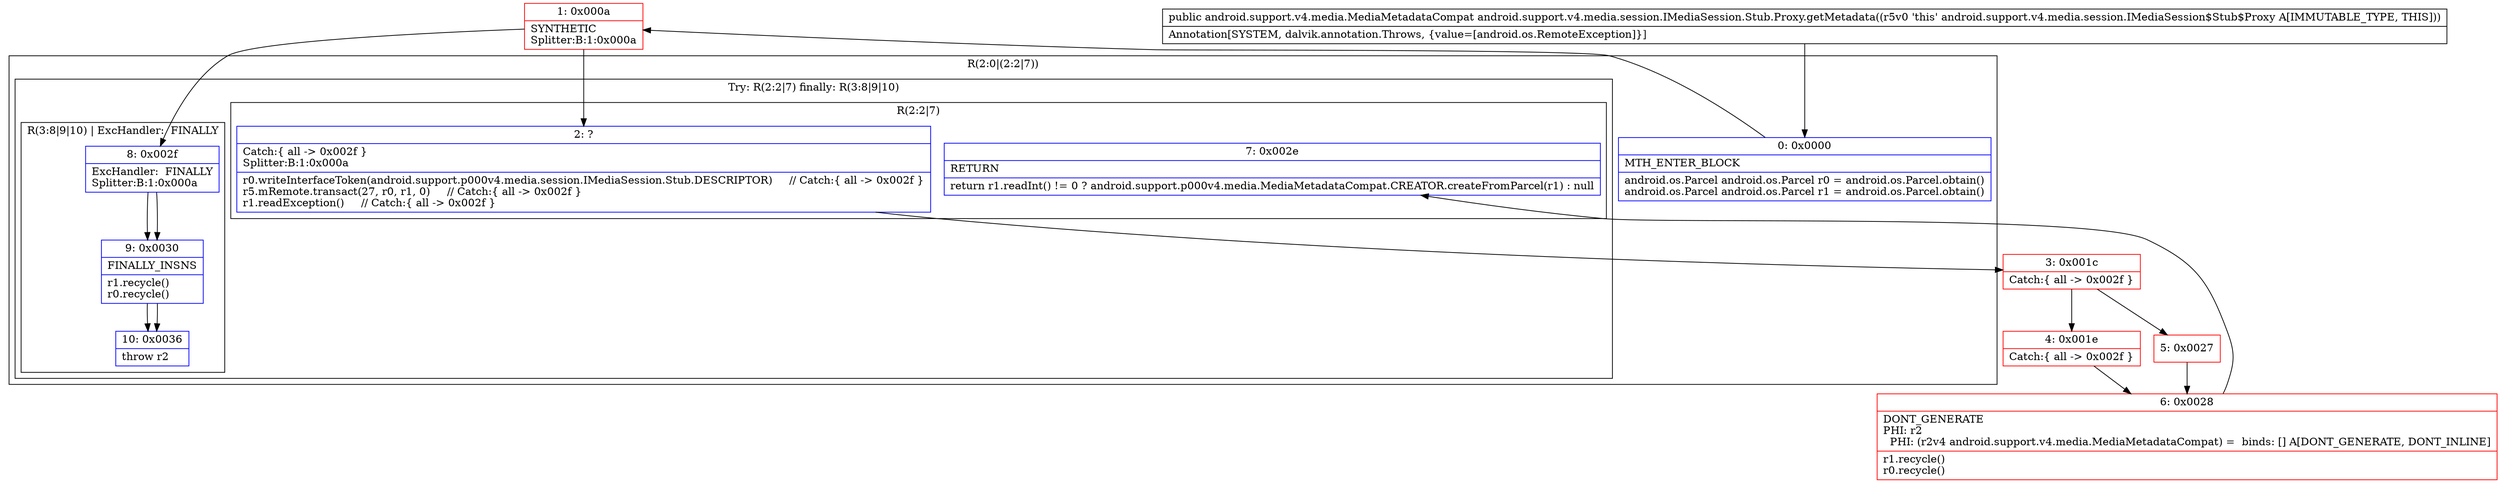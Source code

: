 digraph "CFG forandroid.support.v4.media.session.IMediaSession.Stub.Proxy.getMetadata()Landroid\/support\/v4\/media\/MediaMetadataCompat;" {
subgraph cluster_Region_474435668 {
label = "R(2:0|(2:2|7))";
node [shape=record,color=blue];
Node_0 [shape=record,label="{0\:\ 0x0000|MTH_ENTER_BLOCK\l|android.os.Parcel android.os.Parcel r0 = android.os.Parcel.obtain()\landroid.os.Parcel android.os.Parcel r1 = android.os.Parcel.obtain()\l}"];
subgraph cluster_TryCatchRegion_454034850 {
label = "Try: R(2:2|7) finally: R(3:8|9|10)";
node [shape=record,color=blue];
subgraph cluster_Region_1553042586 {
label = "R(2:2|7)";
node [shape=record,color=blue];
Node_2 [shape=record,label="{2\:\ ?|Catch:\{ all \-\> 0x002f \}\lSplitter:B:1:0x000a\l|r0.writeInterfaceToken(android.support.p000v4.media.session.IMediaSession.Stub.DESCRIPTOR)     \/\/ Catch:\{ all \-\> 0x002f \}\lr5.mRemote.transact(27, r0, r1, 0)     \/\/ Catch:\{ all \-\> 0x002f \}\lr1.readException()     \/\/ Catch:\{ all \-\> 0x002f \}\l}"];
Node_7 [shape=record,label="{7\:\ 0x002e|RETURN\l|return r1.readInt() != 0 ? android.support.p000v4.media.MediaMetadataCompat.CREATOR.createFromParcel(r1) : null\l}"];
}
subgraph cluster_Region_1583015591 {
label = "R(3:8|9|10) | ExcHandler:  FINALLY\l";
node [shape=record,color=blue];
Node_8 [shape=record,label="{8\:\ 0x002f|ExcHandler:  FINALLY\lSplitter:B:1:0x000a\l}"];
Node_9 [shape=record,label="{9\:\ 0x0030|FINALLY_INSNS\l|r1.recycle()\lr0.recycle()\l}"];
Node_10 [shape=record,label="{10\:\ 0x0036|throw r2\l}"];
}
}
}
subgraph cluster_Region_1583015591 {
label = "R(3:8|9|10) | ExcHandler:  FINALLY\l";
node [shape=record,color=blue];
Node_8 [shape=record,label="{8\:\ 0x002f|ExcHandler:  FINALLY\lSplitter:B:1:0x000a\l}"];
Node_9 [shape=record,label="{9\:\ 0x0030|FINALLY_INSNS\l|r1.recycle()\lr0.recycle()\l}"];
Node_10 [shape=record,label="{10\:\ 0x0036|throw r2\l}"];
}
Node_1 [shape=record,color=red,label="{1\:\ 0x000a|SYNTHETIC\lSplitter:B:1:0x000a\l}"];
Node_3 [shape=record,color=red,label="{3\:\ 0x001c|Catch:\{ all \-\> 0x002f \}\l}"];
Node_4 [shape=record,color=red,label="{4\:\ 0x001e|Catch:\{ all \-\> 0x002f \}\l}"];
Node_5 [shape=record,color=red,label="{5\:\ 0x0027}"];
Node_6 [shape=record,color=red,label="{6\:\ 0x0028|DONT_GENERATE\lPHI: r2 \l  PHI: (r2v4 android.support.v4.media.MediaMetadataCompat) =  binds: [] A[DONT_GENERATE, DONT_INLINE]\l|r1.recycle()\lr0.recycle()\l}"];
MethodNode[shape=record,label="{public android.support.v4.media.MediaMetadataCompat android.support.v4.media.session.IMediaSession.Stub.Proxy.getMetadata((r5v0 'this' android.support.v4.media.session.IMediaSession$Stub$Proxy A[IMMUTABLE_TYPE, THIS]))  | Annotation[SYSTEM, dalvik.annotation.Throws, \{value=[android.os.RemoteException]\}]\l}"];
MethodNode -> Node_0;
Node_0 -> Node_1;
Node_2 -> Node_3;
Node_8 -> Node_9;
Node_9 -> Node_10;
Node_8 -> Node_9;
Node_9 -> Node_10;
Node_1 -> Node_2;
Node_1 -> Node_8;
Node_3 -> Node_4;
Node_3 -> Node_5;
Node_4 -> Node_6;
Node_5 -> Node_6;
Node_6 -> Node_7;
}

